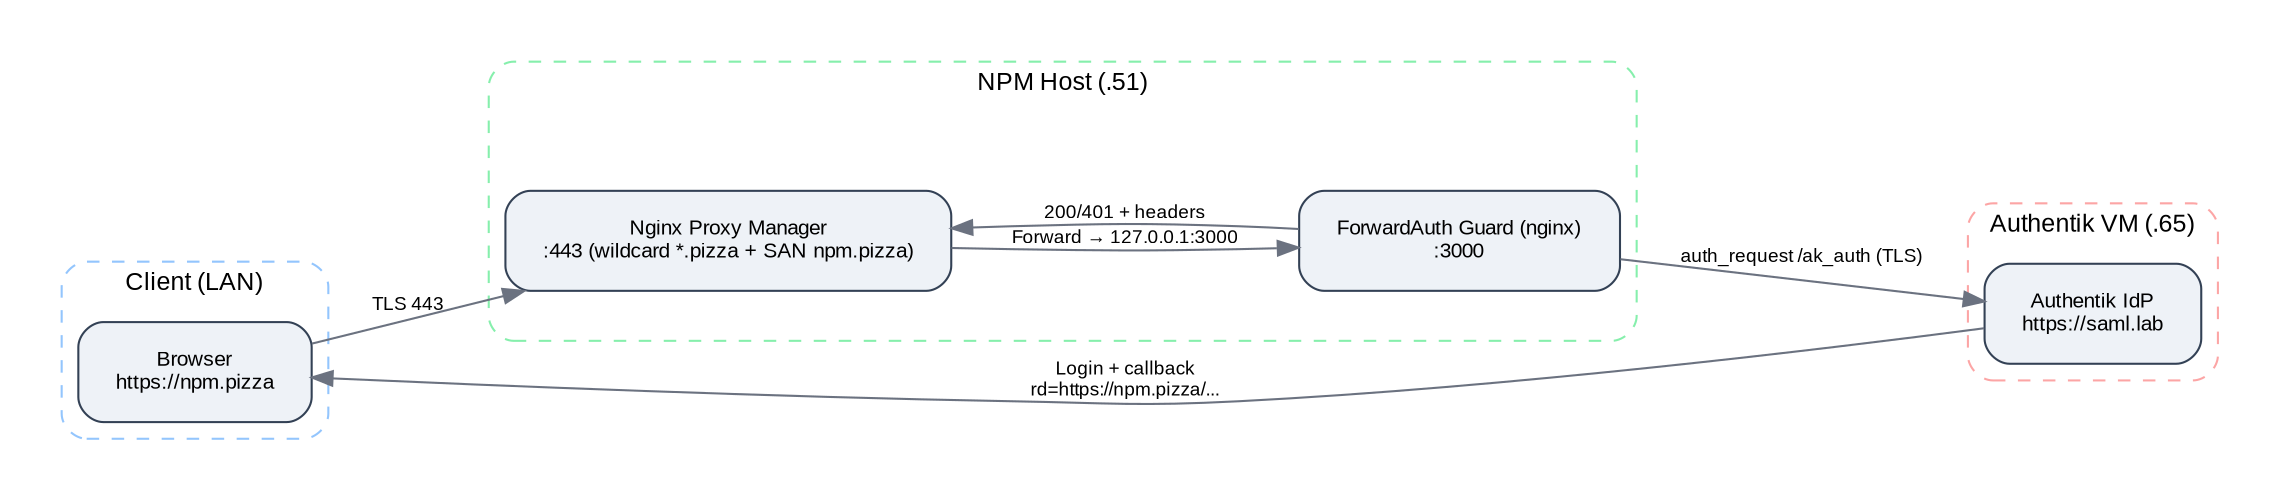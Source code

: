 digraph G {
  graph [rankdir=LR, fontsize=10, fontname="Arial", pad="0.3", nodesep="0.5", ranksep="0.8"];
  node  [shape=box, style="rounded,filled", fillcolor="#eef2f7", color="#334155", fontname="Arial", fontsize=10, margin="0.25,0.18"];
  edge  [color="#6b7280", fontname="Arial", fontsize=9];

  subgraph cluster_client {
    label="Client (LAN)"; labelloc="t"; fontsize=12; style="rounded,dashed"; color="#93c5fd";
    Browser [label="Browser\nhttps://npm.pizza"];
  }

  subgraph cluster_npm {
    label="NPM Host (.51)"; labelloc="t"; fontsize=12; style="rounded,dashed"; color="#86efac";
    NPM   [label="Nginx Proxy Manager\n:443 (wildcard *.pizza + SAN npm.pizza)"];
    Guard [label="ForwardAuth Guard (nginx)\n:3000"];
  }

  subgraph cluster_idp {
    label="Authentik VM (.65)"; labelloc="t"; fontsize=12; style="rounded,dashed"; color="#fca5a5";
    AK [label="Authentik IdP\nhttps://saml.lab"];
  }

  Browser -> NPM   [label="TLS 443"];
  NPM     -> Guard [label="Forward → 127.0.0.1:3000"];
  Guard   -> AK    [label="auth_request /ak_auth (TLS)"];
  AK      -> Browser [label="Login + callback\nrd=https://npm.pizza/..."];
  Guard   -> NPM   [label="200/401 + headers"];
}
